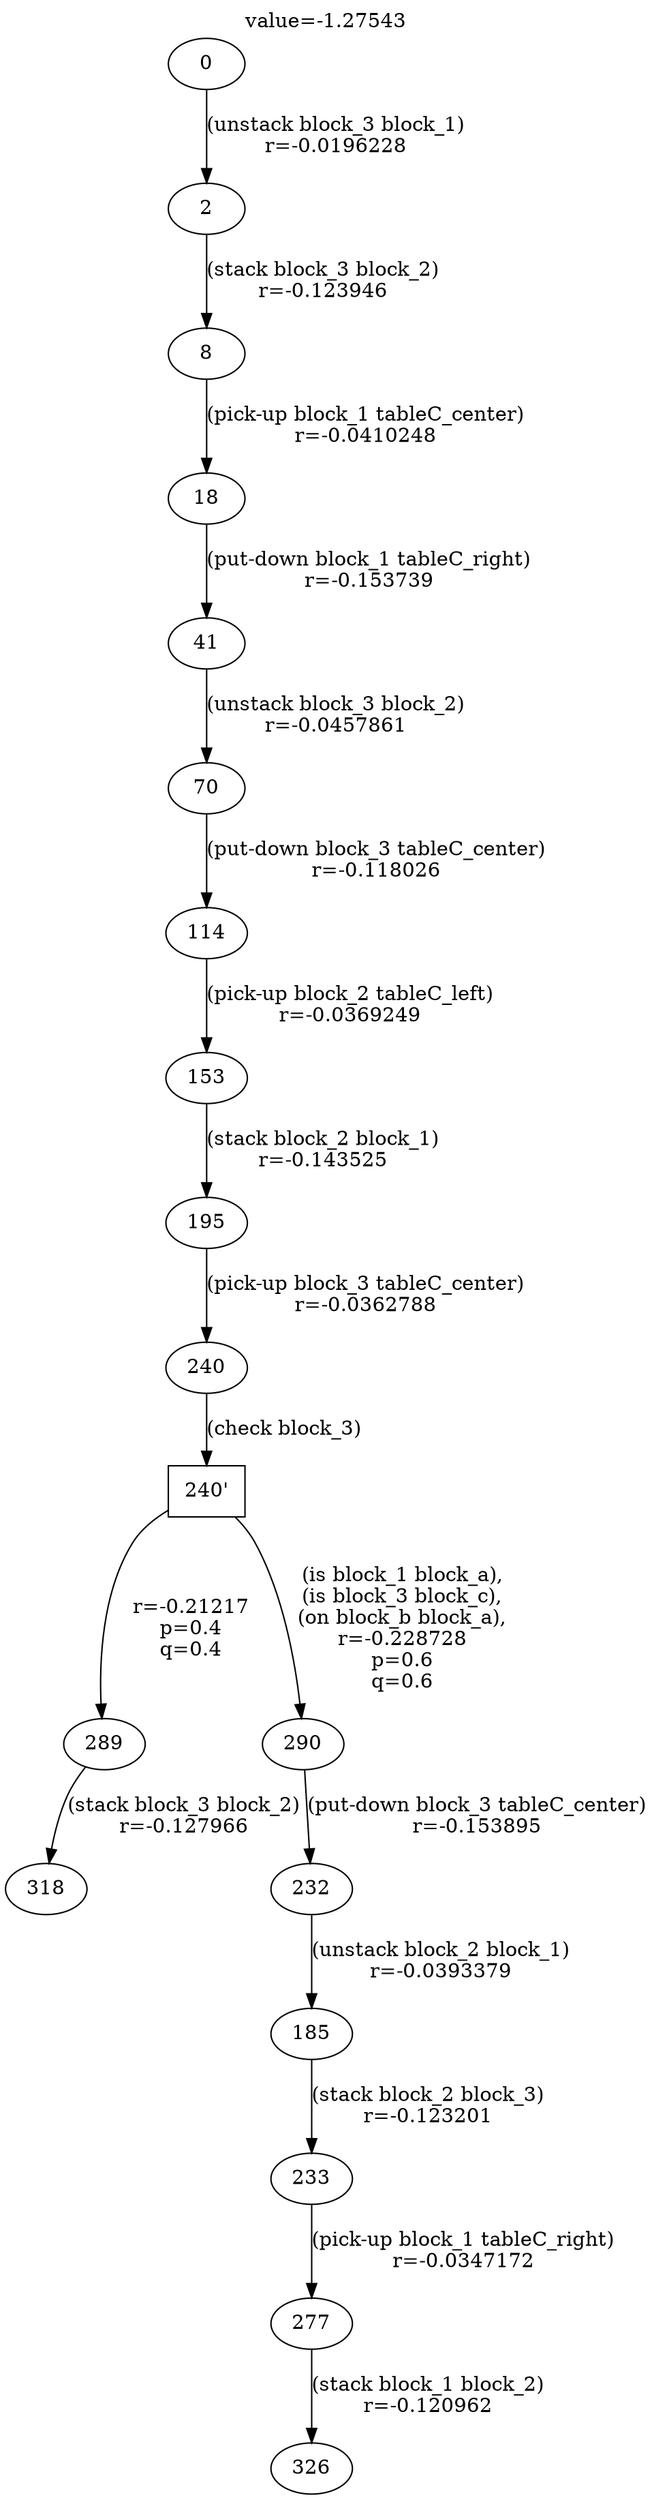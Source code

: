 digraph g{
label="value=-1.27543"
labelloc=top
0->2 [ label="(unstack block_3 block_1)
r=-0.0196228" ];
2->8 [ label="(stack block_3 block_2)
r=-0.123946" ];
8->18 [ label="(pick-up block_1 tableC_center)
r=-0.0410248" ];
18->41 [ label="(put-down block_1 tableC_right)
r=-0.153739" ];
41->70 [ label="(unstack block_3 block_2)
r=-0.0457861" ];
70->114 [ label="(put-down block_3 tableC_center)
r=-0.118026" ];
114->153 [ label="(pick-up block_2 tableC_left)
r=-0.0369249" ];
153->195 [ label="(stack block_2 block_1)
r=-0.143525" ];
195->240 [ label="(pick-up block_3 tableC_center)
r=-0.0362788" ];
"240'" [ shape=box ] ;
240->"240'" [ label="(check block_3)" ];
"240'"->289 [ label="
r=-0.21217
p=0.4
q=0.4" ];
289->318 [ label="(stack block_3 block_2)
r=-0.127966" ];
"240'"->290 [ label="
(is block_1 block_a),
(is block_3 block_c),
(on block_b block_a),
r=-0.228728
p=0.6
q=0.6" ];
290->232 [ label="(put-down block_3 tableC_center)
r=-0.153895" ];
232->185 [ label="(unstack block_2 block_1)
r=-0.0393379" ];
185->233 [ label="(stack block_2 block_3)
r=-0.123201" ];
233->277 [ label="(pick-up block_1 tableC_right)
r=-0.0347172" ];
277->326 [ label="(stack block_1 block_2)
r=-0.120962" ];
}
